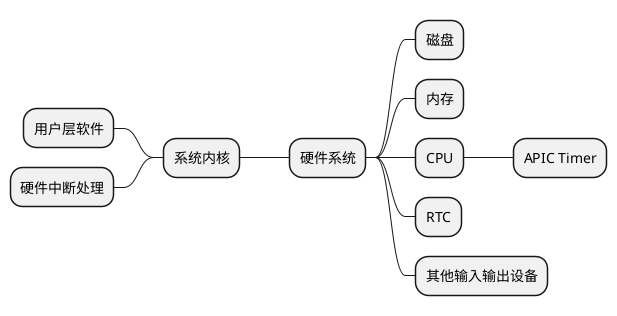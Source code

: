 @startmindmap
* 硬件系统
** 磁盘
** 内存
** CPU
*** APIC Timer
** RTC
** 其他输入输出设备

left side
** 系统内核
*** 用户层软件
*** 硬件中断处理

@endmindmap